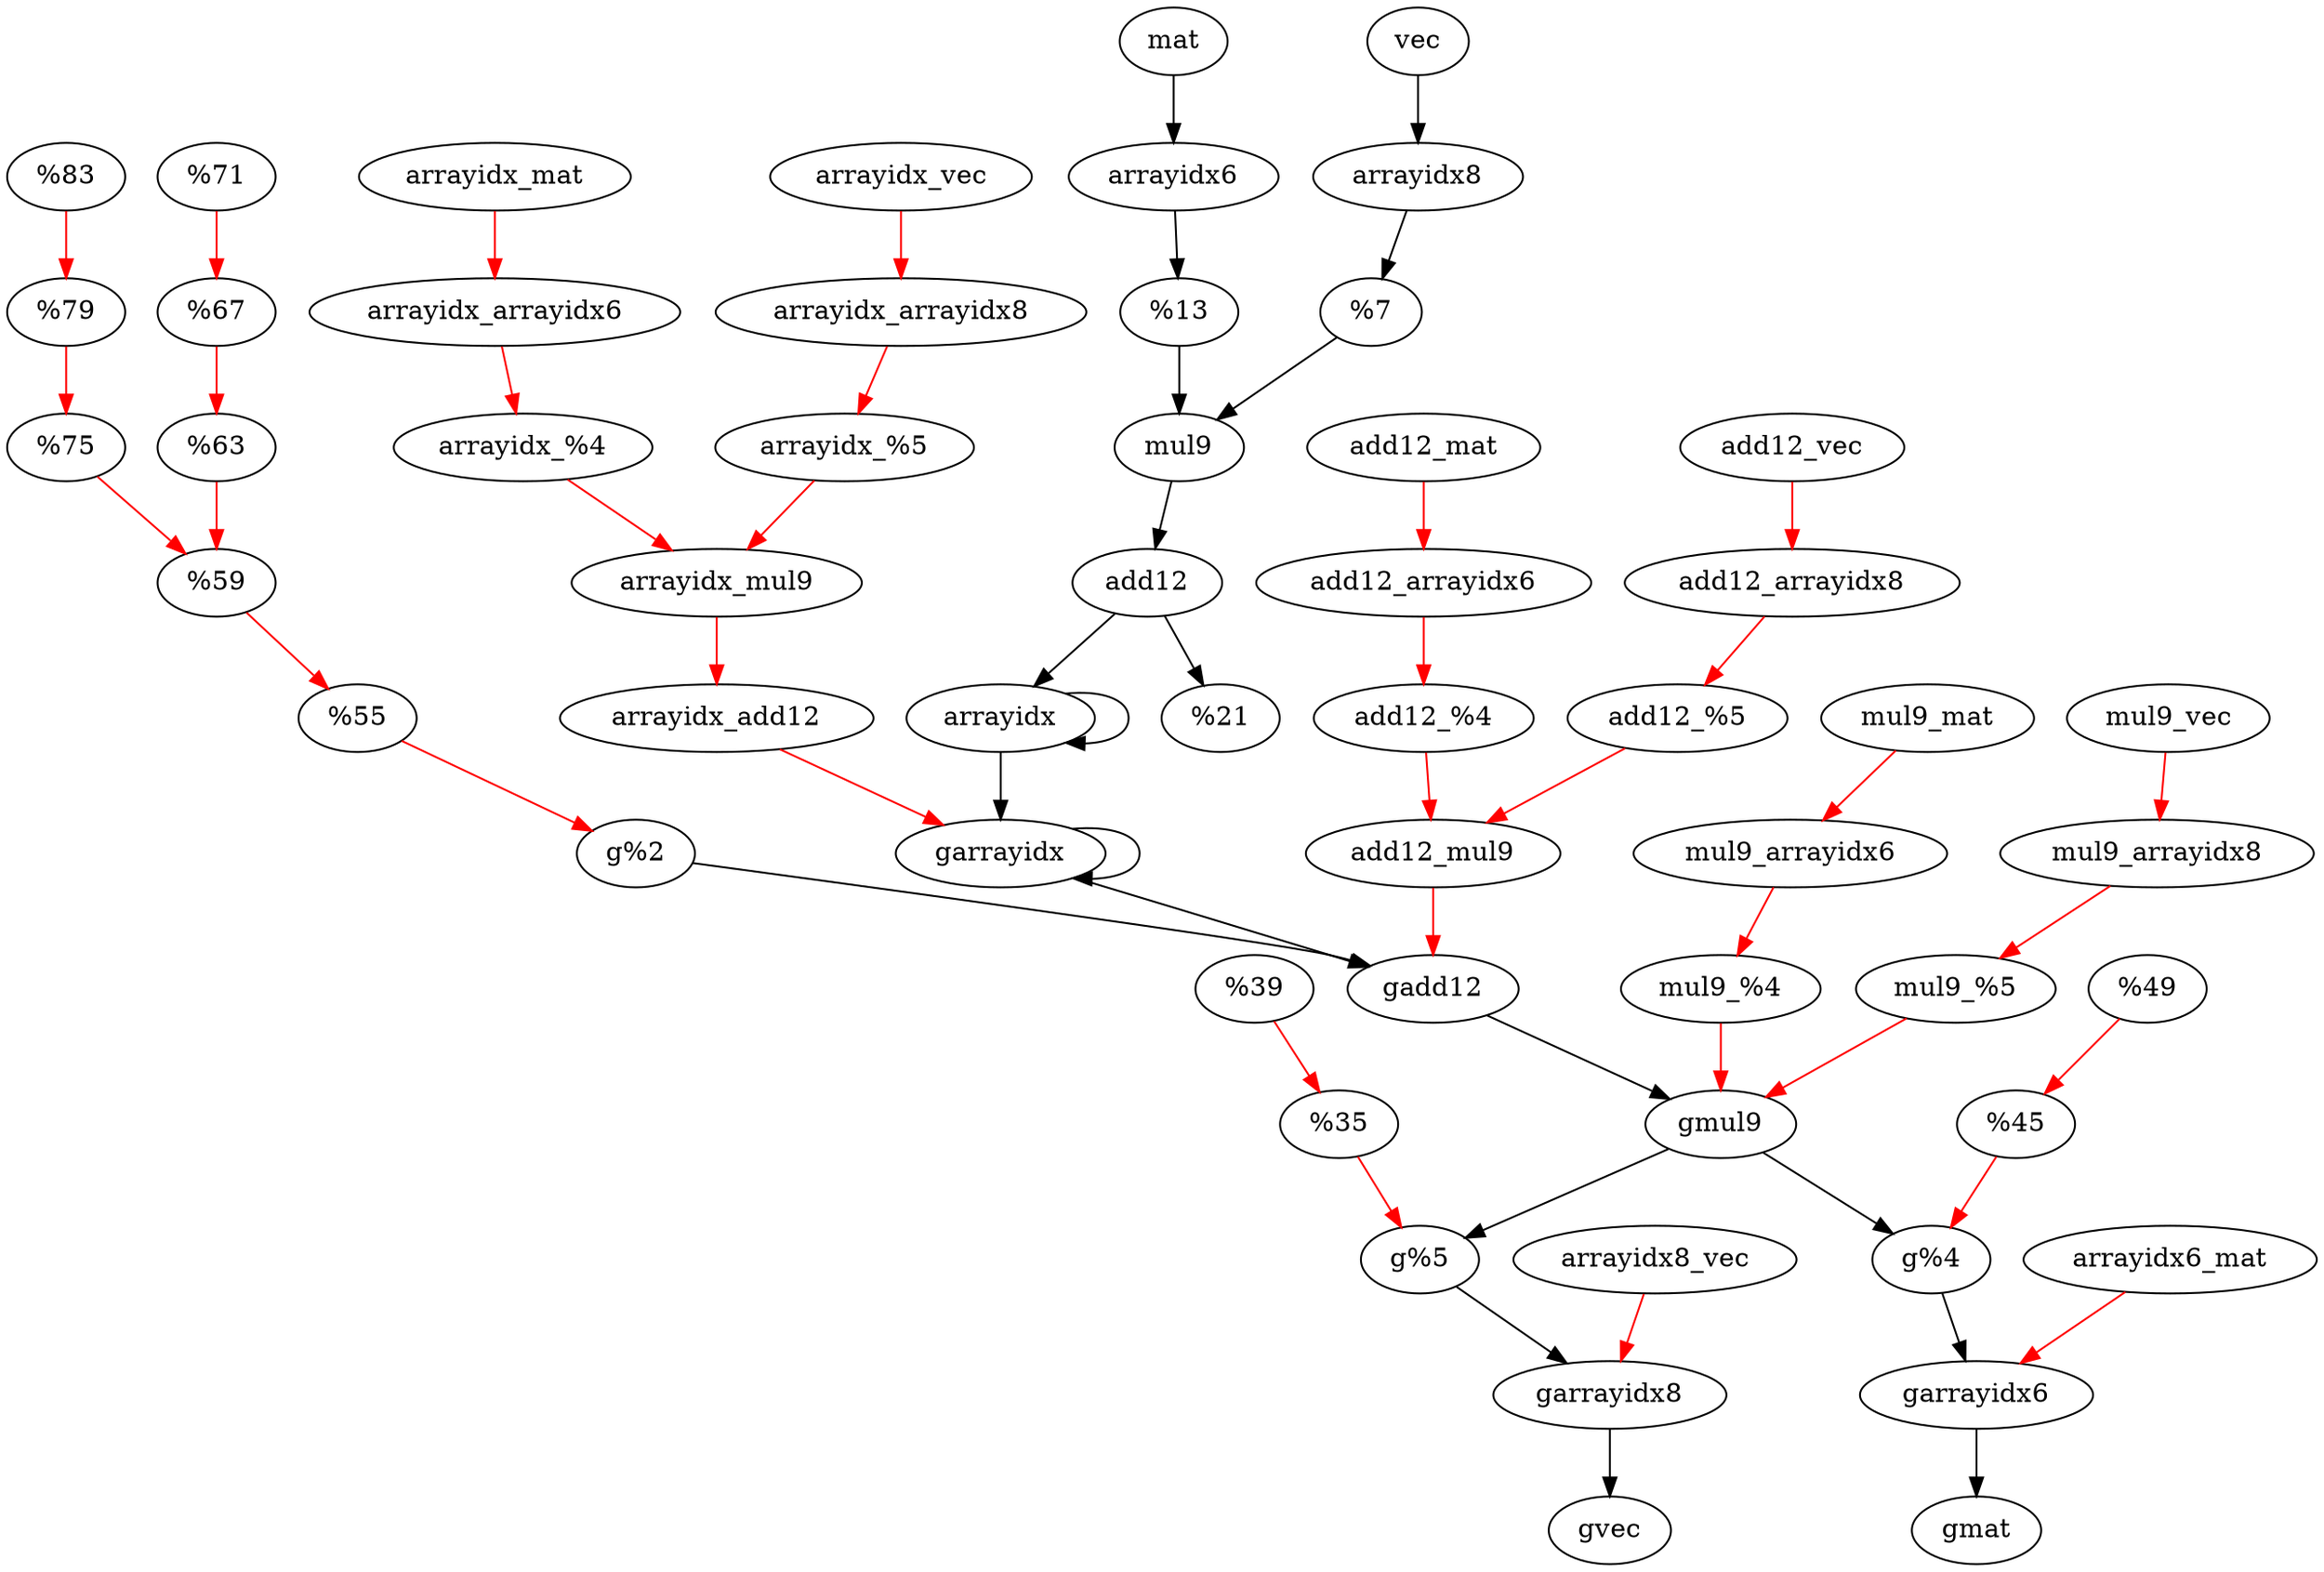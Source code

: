 digraph G {
	subgraph Forward {
		"mat" -> "arrayidx6"
		"vec" -> "arrayidx8"
		"arrayidx8" -> "%5"
		"%5" -> "mul9"
		"%4" -> "mul9"
		"mul9" -> "add12"
		"add12" -> "arrayidx"
		"add12" -> "%2"
		"arrayidx" -> "arrayidx"
		"arrayidx6" -> "%4"
	}
	subgraph Reverse {
		"garrayidx8" -> "gvec"
		"arrayidx8_vec" -> "garrayidx8"[color="red"]
		"g%5" -> "garrayidx8"
		"%5_arrayidx8" -> "g%5"[color="red"]
		"%5_vec" -> "%5_arrayidx8"[color="red"]
		"g%4" -> "garrayidx6"
		"%4_arrayidx6" -> "g%4"[color="red"]
		"%4_mat" -> "%4_arrayidx6"[color="red"]
		"g%2" -> "gadd12"
		"%2_add12" -> "g%2"[color="red"]
		"%2_mul9" -> "%2_add12"[color="red"]
		"%2_%4" -> "%2_mul9"[color="red"]
		"%2_arrayidx6" -> "%2_%4"[color="red"]
		"%2_mat" -> "%2_arrayidx6"[color="red"]
		"%2_%5" -> "%2_mul9"[color="red"]
		"%2_arrayidx8" -> "%2_%5"[color="red"]
		"%2_vec" -> "%2_arrayidx8"[color="red"]
		"gmul9" -> "g%4"
		"mul9_%4" -> "gmul9"[color="red"]
		"mul9_arrayidx6" -> "mul9_%4"[color="red"]
		"mul9_mat" -> "mul9_arrayidx6"[color="red"]
		"gmul9" -> "g%5"
		"mul9_%5" -> "gmul9"[color="red"]
		"mul9_arrayidx8" -> "mul9_%5"[color="red"]
		"mul9_vec" -> "mul9_arrayidx8"[color="red"]
		"gadd12" -> "gmul9"
		"add12_mul9" -> "gadd12"[color="red"]
		"add12_%4" -> "add12_mul9"[color="red"]
		"add12_arrayidx6" -> "add12_%4"[color="red"]
		"add12_mat" -> "add12_arrayidx6"[color="red"]
		"add12_%5" -> "add12_mul9"[color="red"]
		"add12_arrayidx8" -> "add12_%5"[color="red"]
		"add12_vec" -> "add12_arrayidx8"[color="red"]
		"garrayidx" -> "garrayidx"
		"arrayidx" -> "garrayidx"
		"garrayidx" -> "gadd12"
		"arrayidx_add12" -> "garrayidx"[color="red"]
		"arrayidx_mul9" -> "arrayidx_add12"[color="red"]
		"arrayidx_%4" -> "arrayidx_mul9"[color="red"]
		"arrayidx_arrayidx6" -> "arrayidx_%4"[color="red"]
		"arrayidx_mat" -> "arrayidx_arrayidx6"[color="red"]
		"arrayidx_%5" -> "arrayidx_mul9"[color="red"]
		"arrayidx_arrayidx8" -> "arrayidx_%5"[color="red"]
		"arrayidx_vec" -> "arrayidx_arrayidx8"[color="red"]
		"garrayidx6" -> "gmat"
		"arrayidx6_mat" -> "garrayidx6"[color="red"]
	}
}
